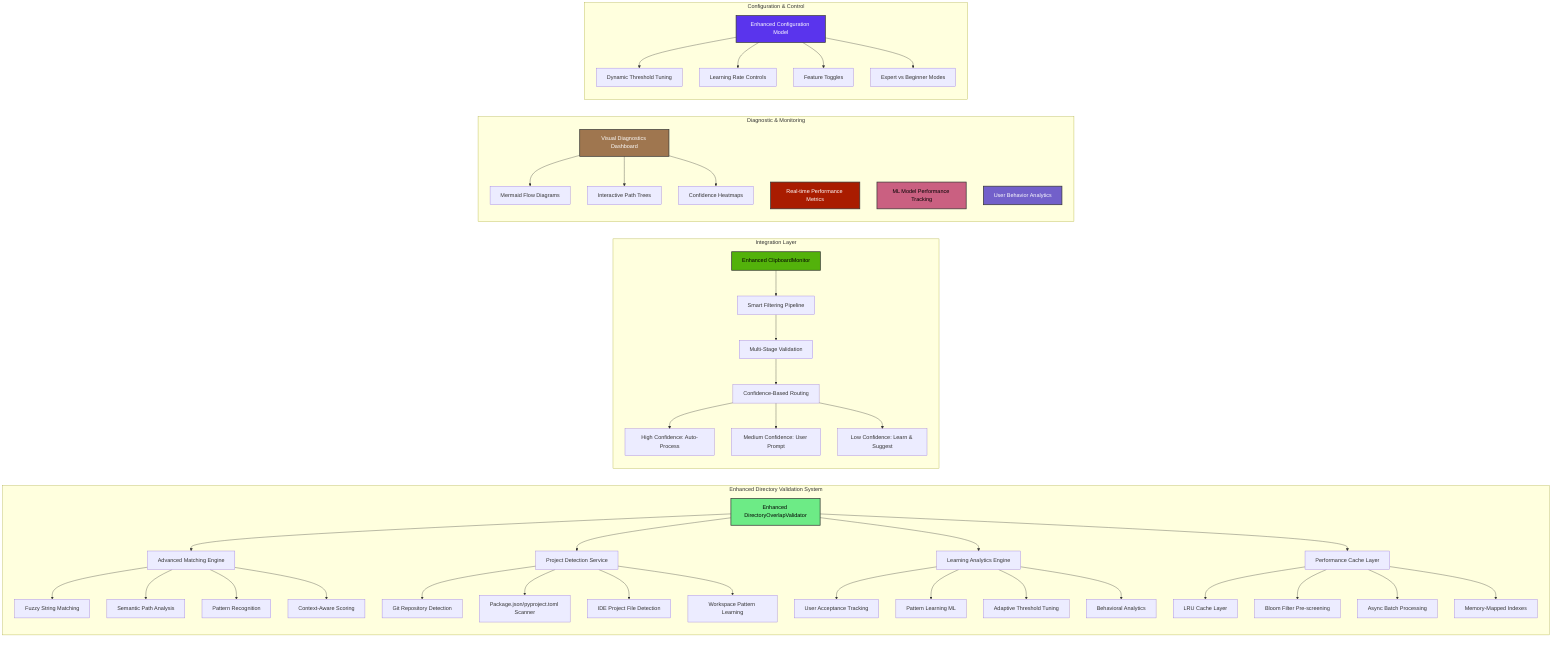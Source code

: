 graph LR
    subgraph "Enhanced Directory Validation System"
        A[Enhanced DirectoryOverlapValidator] --> B[Advanced Matching Engine]
        A --> C[Project Detection Service]
        A --> D[Learning Analytics Engine]
        A --> E[Performance Cache Layer]
        
        B --> B1[Fuzzy String Matching]
        B --> B2[Semantic Path Analysis]
        B --> B3[Pattern Recognition]
        B --> B4[Context-Aware Scoring]
        
        C --> C1[Git Repository Detection]
        C --> C2[Package.json/pyproject.toml Scanner]
        C --> C3[IDE Project File Detection]
        C --> C4[Workspace Pattern Learning]
        
        D --> D1[User Acceptance Tracking]
        D --> D2[Pattern Learning ML]
        D --> D3[Adaptive Threshold Tuning]
        D --> D4[Behavioral Analytics]
        
        E --> E1[LRU Cache Layer]
        E --> E2[Bloom Filter Pre-screening]
        E --> E3[Async Batch Processing]
        E --> E4[Memory-Mapped Indexes]
    end
    
    subgraph "Integration Layer"
        F[Enhanced ClipboardMonitor] --> G[Smart Filtering Pipeline]
        G --> H[Multi-Stage Validation]
        H --> I[Confidence-Based Routing]
        
        I --> I1[High Confidence: Auto-Process]
        I --> I2[Medium Confidence: User Prompt]
        I --> I3[Low Confidence: Learn & Suggest]
    end
    
    subgraph "Diagnostic & Monitoring"
        J[Visual Diagnostics Dashboard]
        K[Real-time Performance Metrics]
        L[ML Model Performance Tracking]
        M[User Behavior Analytics]
        
        J --> N[Mermaid Flow Diagrams]
        J --> O[Interactive Path Trees]
        J --> P[Confidence Heatmaps]
    end
    
    subgraph "Configuration & Control"
        Q[Enhanced Configuration Model]
        Q --> R[Dynamic Threshold Tuning]
        Q --> S[Learning Rate Controls]
        Q --> T[Feature Toggles]
        Q --> U[Expert vs Beginner Modes]
    end

    style A fill:#6deb86,stroke:#333,stroke-width:2px,color:#000000;
    style F fill:#53b20b,stroke:#333,stroke-width:2px,color:#000000;
    style J fill:#9f764f,stroke:#333,stroke-width:2px,color:#FFFFFF;
    style K fill:#a91c00,stroke:#333,stroke-width:2px,color:#FFFFFF;
    style L fill:#ca6081,stroke:#333,stroke-width:2px,color:#000000;
    style M fill:#7260ca,stroke:#333,stroke-width:2px,color:#FFFFFF;
    style Q fill:#5a34ed,stroke:#333,stroke-width:2px,color:#FFFFFF;